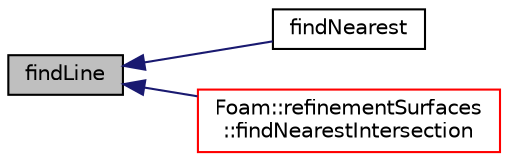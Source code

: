digraph "findLine"
{
  bgcolor="transparent";
  edge [fontname="Helvetica",fontsize="10",labelfontname="Helvetica",labelfontsize="10"];
  node [fontname="Helvetica",fontsize="10",shape=record];
  rankdir="LR";
  Node1 [label="findLine",height=0.2,width=0.4,color="black", fillcolor="grey75", style="filled", fontcolor="black"];
  Node1 -> Node2 [dir="back",color="midnightblue",fontsize="10",style="solid",fontname="Helvetica"];
  Node2 [label="findNearest",height=0.2,width=0.4,color="black",URL="$a02336.html#a79b6c78e0d448460b771a19b16f7f86e",tooltip="Find the nearest locations for the supplied points to a. "];
  Node1 -> Node3 [dir="back",color="midnightblue",fontsize="10",style="solid",fontname="Helvetica"];
  Node3 [label="Foam::refinementSurfaces\l::findNearestIntersection",height=0.2,width=0.4,color="red",URL="$a02174.html#a9d32735130b7721b9e39bd9896f32a5e",tooltip="Find intersection nearest to the endpoints. surface1,2 are. "];
}
